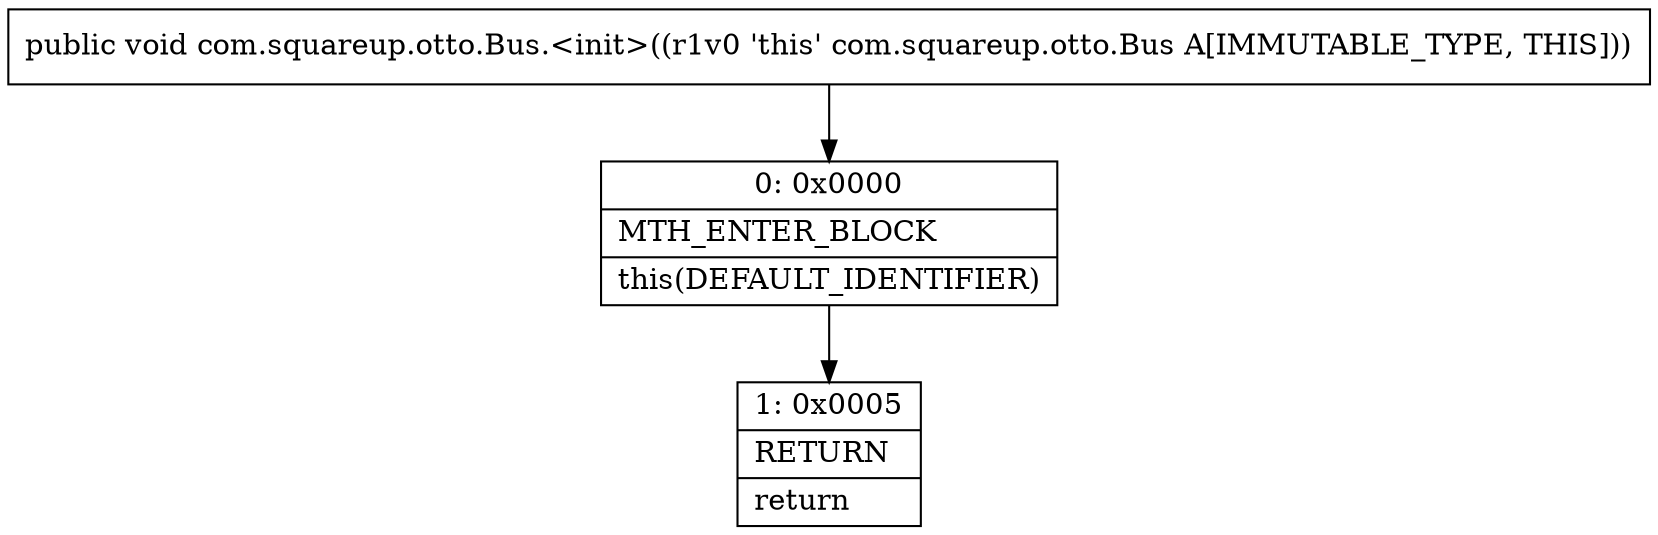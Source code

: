 digraph "CFG forcom.squareup.otto.Bus.\<init\>()V" {
Node_0 [shape=record,label="{0\:\ 0x0000|MTH_ENTER_BLOCK\l|this(DEFAULT_IDENTIFIER)\l}"];
Node_1 [shape=record,label="{1\:\ 0x0005|RETURN\l|return\l}"];
MethodNode[shape=record,label="{public void com.squareup.otto.Bus.\<init\>((r1v0 'this' com.squareup.otto.Bus A[IMMUTABLE_TYPE, THIS])) }"];
MethodNode -> Node_0;
Node_0 -> Node_1;
}

